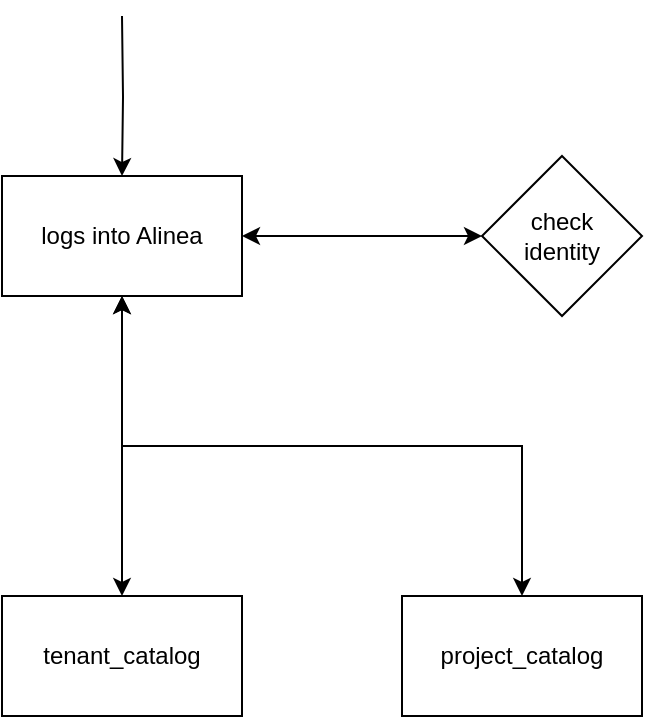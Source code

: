 <mxfile version="14.5.10" type="github" pages="2">
  <diagram id="8wKx02Hn_krPe6dDJtW2" name="service-flow">
    <mxGraphModel dx="1422" dy="804" grid="1" gridSize="10" guides="1" tooltips="1" connect="1" arrows="1" fold="1" page="1" pageScale="1" pageWidth="850" pageHeight="1100" math="0" shadow="0">
      <root>
        <mxCell id="0" />
        <mxCell id="1" parent="0" />
        <mxCell id="5cv9JPuXpN33aOTS1D0m-10" style="edgeStyle=orthogonalEdgeStyle;rounded=0;orthogonalLoop=1;jettySize=auto;html=1;exitX=0.5;exitY=1;exitDx=0;exitDy=0;startArrow=classic;startFill=1;" edge="1" parent="1" source="5cv9JPuXpN33aOTS1D0m-1" target="5cv9JPuXpN33aOTS1D0m-6">
          <mxGeometry relative="1" as="geometry" />
        </mxCell>
        <mxCell id="5cv9JPuXpN33aOTS1D0m-11" style="edgeStyle=orthogonalEdgeStyle;rounded=0;orthogonalLoop=1;jettySize=auto;html=1;exitX=0.5;exitY=1;exitDx=0;exitDy=0;entryX=0.5;entryY=0;entryDx=0;entryDy=0;startArrow=classic;startFill=1;" edge="1" parent="1" source="5cv9JPuXpN33aOTS1D0m-1" target="5cv9JPuXpN33aOTS1D0m-7">
          <mxGeometry relative="1" as="geometry" />
        </mxCell>
        <mxCell id="5cv9JPuXpN33aOTS1D0m-13" style="edgeStyle=orthogonalEdgeStyle;rounded=0;orthogonalLoop=1;jettySize=auto;html=1;exitX=1;exitY=0.5;exitDx=0;exitDy=0;entryX=0;entryY=0.5;entryDx=0;entryDy=0;startArrow=classic;startFill=1;" edge="1" parent="1" source="5cv9JPuXpN33aOTS1D0m-1" target="5cv9JPuXpN33aOTS1D0m-12">
          <mxGeometry relative="1" as="geometry" />
        </mxCell>
        <mxCell id="5cv9JPuXpN33aOTS1D0m-1" value=" logs into Alinea" style="rounded=0;whiteSpace=wrap;html=1;" vertex="1" parent="1">
          <mxGeometry x="60" y="120" width="120" height="60" as="geometry" />
        </mxCell>
        <mxCell id="5cv9JPuXpN33aOTS1D0m-3" style="edgeStyle=orthogonalEdgeStyle;rounded=0;orthogonalLoop=1;jettySize=auto;html=1;" edge="1" parent="1" target="5cv9JPuXpN33aOTS1D0m-1">
          <mxGeometry relative="1" as="geometry">
            <mxPoint x="120" y="40" as="sourcePoint" />
          </mxGeometry>
        </mxCell>
        <mxCell id="5cv9JPuXpN33aOTS1D0m-6" value="tenant_catalog" style="rounded=0;whiteSpace=wrap;html=1;" vertex="1" parent="1">
          <mxGeometry x="60" y="330" width="120" height="60" as="geometry" />
        </mxCell>
        <mxCell id="5cv9JPuXpN33aOTS1D0m-7" value="project_catalog" style="rounded=0;whiteSpace=wrap;html=1;" vertex="1" parent="1">
          <mxGeometry x="260" y="330" width="120" height="60" as="geometry" />
        </mxCell>
        <mxCell id="5cv9JPuXpN33aOTS1D0m-12" value="&lt;div&gt;check&lt;/div&gt;&lt;div&gt;identity&lt;br&gt;&lt;/div&gt;" style="rhombus;whiteSpace=wrap;html=1;" vertex="1" parent="1">
          <mxGeometry x="300" y="110" width="80" height="80" as="geometry" />
        </mxCell>
      </root>
    </mxGraphModel>
  </diagram>
  <diagram id="Pves0mCiCtiPrz7r7MYF" name="models-by-query">
    <mxGraphModel dx="1185" dy="670" grid="1" gridSize="10" guides="1" tooltips="1" connect="1" arrows="1" fold="1" page="1" pageScale="1" pageWidth="850" pageHeight="1100" math="0" shadow="0">
      <root>
        <mxCell id="Elq2he1VoypQE1JphHp7-0" />
        <mxCell id="Elq2he1VoypQE1JphHp7-1" parent="Elq2he1VoypQE1JphHp7-0" />
        <mxCell id="Elq2he1VoypQE1JphHp7-2" value="tenant" style="rounded=0;whiteSpace=wrap;html=1;" vertex="1" parent="Elq2he1VoypQE1JphHp7-1">
          <mxGeometry x="260" y="170" width="80" height="60" as="geometry" />
        </mxCell>
        <mxCell id="Elq2he1VoypQE1JphHp7-17" style="edgeStyle=orthogonalEdgeStyle;rounded=0;orthogonalLoop=1;jettySize=auto;html=1;exitX=1;exitY=0.5;exitDx=0;exitDy=0;entryX=0;entryY=0.5;entryDx=0;entryDy=0;startArrow=none;startFill=0;endArrow=none;endFill=0;" edge="1" parent="Elq2he1VoypQE1JphHp7-1" source="Elq2he1VoypQE1JphHp7-3" target="Elq2he1VoypQE1JphHp7-2">
          <mxGeometry relative="1" as="geometry" />
        </mxCell>
        <mxCell id="Elq2he1VoypQE1JphHp7-3" value="tenant_name" style="ellipse;whiteSpace=wrap;html=1;" vertex="1" parent="Elq2he1VoypQE1JphHp7-1">
          <mxGeometry x="60" y="40" width="120" height="50" as="geometry" />
        </mxCell>
        <mxCell id="Elq2he1VoypQE1JphHp7-18" style="edgeStyle=orthogonalEdgeStyle;rounded=0;orthogonalLoop=1;jettySize=auto;html=1;exitX=1;exitY=0.5;exitDx=0;exitDy=0;entryX=0;entryY=0.5;entryDx=0;entryDy=0;startArrow=none;startFill=0;endArrow=none;endFill=0;" edge="1" parent="Elq2he1VoypQE1JphHp7-1" source="Elq2he1VoypQE1JphHp7-4" target="Elq2he1VoypQE1JphHp7-2">
          <mxGeometry relative="1" as="geometry" />
        </mxCell>
        <mxCell id="Elq2he1VoypQE1JphHp7-4" value="database_connection" style="ellipse;whiteSpace=wrap;html=1;" vertex="1" parent="Elq2he1VoypQE1JphHp7-1">
          <mxGeometry x="60" y="105" width="120" height="50" as="geometry" />
        </mxCell>
        <mxCell id="Elq2he1VoypQE1JphHp7-19" style="edgeStyle=orthogonalEdgeStyle;rounded=0;orthogonalLoop=1;jettySize=auto;html=1;exitX=1;exitY=0.5;exitDx=0;exitDy=0;startArrow=none;startFill=0;endArrow=none;endFill=0;" edge="1" parent="Elq2he1VoypQE1JphHp7-1" source="Elq2he1VoypQE1JphHp7-5">
          <mxGeometry relative="1" as="geometry">
            <mxPoint x="260" y="200" as="targetPoint" />
          </mxGeometry>
        </mxCell>
        <mxCell id="Elq2he1VoypQE1JphHp7-5" value="schema_name" style="ellipse;whiteSpace=wrap;html=1;" vertex="1" parent="Elq2he1VoypQE1JphHp7-1">
          <mxGeometry x="60" y="170" width="120" height="50" as="geometry" />
        </mxCell>
        <mxCell id="Elq2he1VoypQE1JphHp7-20" style="edgeStyle=orthogonalEdgeStyle;rounded=0;orthogonalLoop=1;jettySize=auto;html=1;exitX=1;exitY=0.5;exitDx=0;exitDy=0;startArrow=none;startFill=0;endArrow=none;endFill=0;" edge="1" parent="Elq2he1VoypQE1JphHp7-1" source="Elq2he1VoypQE1JphHp7-6">
          <mxGeometry relative="1" as="geometry">
            <mxPoint x="260" y="200" as="targetPoint" />
            <Array as="points">
              <mxPoint x="220" y="255" />
              <mxPoint x="220" y="200" />
            </Array>
          </mxGeometry>
        </mxCell>
        <mxCell id="Elq2he1VoypQE1JphHp7-6" value="secrets" style="ellipse;whiteSpace=wrap;html=1;" vertex="1" parent="Elq2he1VoypQE1JphHp7-1">
          <mxGeometry x="60" y="230" width="120" height="50" as="geometry" />
        </mxCell>
        <mxCell id="Elq2he1VoypQE1JphHp7-21" style="edgeStyle=orthogonalEdgeStyle;rounded=0;orthogonalLoop=1;jettySize=auto;html=1;exitX=1;exitY=0.5;exitDx=0;exitDy=0;entryX=0;entryY=0.5;entryDx=0;entryDy=0;startArrow=none;startFill=0;endArrow=none;endFill=0;" edge="1" parent="Elq2he1VoypQE1JphHp7-1" source="Elq2he1VoypQE1JphHp7-7" target="Elq2he1VoypQE1JphHp7-2">
          <mxGeometry relative="1" as="geometry" />
        </mxCell>
        <mxCell id="Elq2he1VoypQE1JphHp7-7" value="create_time" style="ellipse;whiteSpace=wrap;html=1;" vertex="1" parent="Elq2he1VoypQE1JphHp7-1">
          <mxGeometry x="60" y="300" width="120" height="50" as="geometry" />
        </mxCell>
        <mxCell id="Elq2he1VoypQE1JphHp7-22" style="edgeStyle=orthogonalEdgeStyle;rounded=0;orthogonalLoop=1;jettySize=auto;html=1;exitX=1;exitY=0.5;exitDx=0;exitDy=0;startArrow=none;startFill=0;endArrow=none;endFill=0;" edge="1" parent="Elq2he1VoypQE1JphHp7-1" source="Elq2he1VoypQE1JphHp7-8">
          <mxGeometry relative="1" as="geometry">
            <mxPoint x="260" y="200" as="targetPoint" />
            <Array as="points">
              <mxPoint x="220" y="385" />
              <mxPoint x="220" y="200" />
            </Array>
          </mxGeometry>
        </mxCell>
        <mxCell id="Elq2he1VoypQE1JphHp7-8" value="update_time" style="ellipse;whiteSpace=wrap;html=1;" vertex="1" parent="Elq2he1VoypQE1JphHp7-1">
          <mxGeometry x="60" y="360" width="120" height="50" as="geometry" />
        </mxCell>
        <mxCell id="Elq2he1VoypQE1JphHp7-23" style="edgeStyle=orthogonalEdgeStyle;rounded=0;orthogonalLoop=1;jettySize=auto;html=1;exitX=1;exitY=0.5;exitDx=0;exitDy=0;entryX=0;entryY=0.5;entryDx=0;entryDy=0;startArrow=none;startFill=0;endArrow=none;endFill=0;" edge="1" parent="Elq2he1VoypQE1JphHp7-1" source="Elq2he1VoypQE1JphHp7-9" target="Elq2he1VoypQE1JphHp7-2">
          <mxGeometry relative="1" as="geometry" />
        </mxCell>
        <mxCell id="Elq2he1VoypQE1JphHp7-9" value="delete_time" style="ellipse;whiteSpace=wrap;html=1;" vertex="1" parent="Elq2he1VoypQE1JphHp7-1">
          <mxGeometry x="60" y="420" width="120" height="50" as="geometry" />
        </mxCell>
        <mxCell id="Elq2he1VoypQE1JphHp7-25" value="project" style="rounded=0;whiteSpace=wrap;html=1;" vertex="1" parent="Elq2he1VoypQE1JphHp7-1">
          <mxGeometry x="450" y="170" width="80" height="60" as="geometry" />
        </mxCell>
        <mxCell id="Elq2he1VoypQE1JphHp7-27" style="edgeStyle=orthogonalEdgeStyle;rounded=0;orthogonalLoop=1;jettySize=auto;html=1;exitX=0;exitY=0.5;exitDx=0;exitDy=0;entryX=1;entryY=0.5;entryDx=0;entryDy=0;startArrow=none;startFill=0;endArrow=none;endFill=0;" edge="1" parent="Elq2he1VoypQE1JphHp7-1" source="Elq2he1VoypQE1JphHp7-26" target="Elq2he1VoypQE1JphHp7-25">
          <mxGeometry relative="1" as="geometry" />
        </mxCell>
        <mxCell id="Elq2he1VoypQE1JphHp7-26" value="project_name" style="ellipse;whiteSpace=wrap;html=1;" vertex="1" parent="Elq2he1VoypQE1JphHp7-1">
          <mxGeometry x="570" y="40" width="120" height="50" as="geometry" />
        </mxCell>
        <mxCell id="Elq2he1VoypQE1JphHp7-34" style="edgeStyle=orthogonalEdgeStyle;rounded=0;orthogonalLoop=1;jettySize=auto;html=1;exitX=0;exitY=0.5;exitDx=0;exitDy=0;entryX=1;entryY=0.5;entryDx=0;entryDy=0;startArrow=none;startFill=0;endArrow=none;endFill=0;" edge="1" parent="Elq2he1VoypQE1JphHp7-1" source="Elq2he1VoypQE1JphHp7-28" target="Elq2he1VoypQE1JphHp7-25">
          <mxGeometry relative="1" as="geometry" />
        </mxCell>
        <mxCell id="Elq2he1VoypQE1JphHp7-28" value="project_name" style="ellipse;whiteSpace=wrap;html=1;" vertex="1" parent="Elq2he1VoypQE1JphHp7-1">
          <mxGeometry x="570" y="100" width="120" height="50" as="geometry" />
        </mxCell>
        <mxCell id="Elq2he1VoypQE1JphHp7-35" style="edgeStyle=orthogonalEdgeStyle;rounded=0;orthogonalLoop=1;jettySize=auto;html=1;exitX=0;exitY=0.5;exitDx=0;exitDy=0;entryX=1;entryY=0.5;entryDx=0;entryDy=0;startArrow=none;startFill=0;endArrow=none;endFill=0;" edge="1" parent="Elq2he1VoypQE1JphHp7-1" source="Elq2he1VoypQE1JphHp7-29" target="Elq2he1VoypQE1JphHp7-25">
          <mxGeometry relative="1" as="geometry" />
        </mxCell>
        <mxCell id="Elq2he1VoypQE1JphHp7-29" value="project_name" style="ellipse;whiteSpace=wrap;html=1;" vertex="1" parent="Elq2he1VoypQE1JphHp7-1">
          <mxGeometry x="570" y="160" width="120" height="50" as="geometry" />
        </mxCell>
        <mxCell id="Elq2he1VoypQE1JphHp7-36" style="edgeStyle=orthogonalEdgeStyle;rounded=0;orthogonalLoop=1;jettySize=auto;html=1;exitX=0;exitY=0.5;exitDx=0;exitDy=0;startArrow=none;startFill=0;endArrow=none;endFill=0;" edge="1" parent="Elq2he1VoypQE1JphHp7-1" source="Elq2he1VoypQE1JphHp7-30">
          <mxGeometry relative="1" as="geometry">
            <mxPoint x="530" y="200" as="targetPoint" />
            <Array as="points">
              <mxPoint x="550" y="245" />
              <mxPoint x="550" y="200" />
            </Array>
          </mxGeometry>
        </mxCell>
        <mxCell id="Elq2he1VoypQE1JphHp7-30" value="project_name" style="ellipse;whiteSpace=wrap;html=1;" vertex="1" parent="Elq2he1VoypQE1JphHp7-1">
          <mxGeometry x="570" y="220" width="120" height="50" as="geometry" />
        </mxCell>
        <mxCell id="Elq2he1VoypQE1JphHp7-37" style="edgeStyle=orthogonalEdgeStyle;rounded=0;orthogonalLoop=1;jettySize=auto;html=1;exitX=0;exitY=0.5;exitDx=0;exitDy=0;entryX=1;entryY=0.5;entryDx=0;entryDy=0;startArrow=none;startFill=0;endArrow=none;endFill=0;" edge="1" parent="Elq2he1VoypQE1JphHp7-1" source="Elq2he1VoypQE1JphHp7-31" target="Elq2he1VoypQE1JphHp7-25">
          <mxGeometry relative="1" as="geometry" />
        </mxCell>
        <mxCell id="Elq2he1VoypQE1JphHp7-31" value="project_name" style="ellipse;whiteSpace=wrap;html=1;" vertex="1" parent="Elq2he1VoypQE1JphHp7-1">
          <mxGeometry x="570" y="280" width="120" height="50" as="geometry" />
        </mxCell>
        <mxCell id="Elq2he1VoypQE1JphHp7-38" style="edgeStyle=orthogonalEdgeStyle;rounded=0;orthogonalLoop=1;jettySize=auto;html=1;exitX=0;exitY=0.5;exitDx=0;exitDy=0;startArrow=none;startFill=0;endArrow=none;endFill=0;" edge="1" parent="Elq2he1VoypQE1JphHp7-1" source="Elq2he1VoypQE1JphHp7-32">
          <mxGeometry relative="1" as="geometry">
            <mxPoint x="530" y="200" as="targetPoint" />
            <Array as="points">
              <mxPoint x="550" y="365" />
              <mxPoint x="550" y="200" />
            </Array>
          </mxGeometry>
        </mxCell>
        <mxCell id="Elq2he1VoypQE1JphHp7-32" value="project_name" style="ellipse;whiteSpace=wrap;html=1;" vertex="1" parent="Elq2he1VoypQE1JphHp7-1">
          <mxGeometry x="570" y="340" width="120" height="50" as="geometry" />
        </mxCell>
        <mxCell id="Elq2he1VoypQE1JphHp7-39" style="edgeStyle=orthogonalEdgeStyle;rounded=0;orthogonalLoop=1;jettySize=auto;html=1;exitX=0;exitY=0.5;exitDx=0;exitDy=0;startArrow=none;startFill=0;endArrow=none;endFill=0;" edge="1" parent="Elq2he1VoypQE1JphHp7-1" source="Elq2he1VoypQE1JphHp7-33">
          <mxGeometry relative="1" as="geometry">
            <mxPoint x="530" y="200" as="targetPoint" />
            <Array as="points">
              <mxPoint x="550" y="425" />
              <mxPoint x="550" y="200" />
            </Array>
          </mxGeometry>
        </mxCell>
        <mxCell id="Elq2he1VoypQE1JphHp7-33" value="project_name" style="ellipse;whiteSpace=wrap;html=1;" vertex="1" parent="Elq2he1VoypQE1JphHp7-1">
          <mxGeometry x="570" y="400" width="120" height="50" as="geometry" />
        </mxCell>
      </root>
    </mxGraphModel>
  </diagram>
</mxfile>

